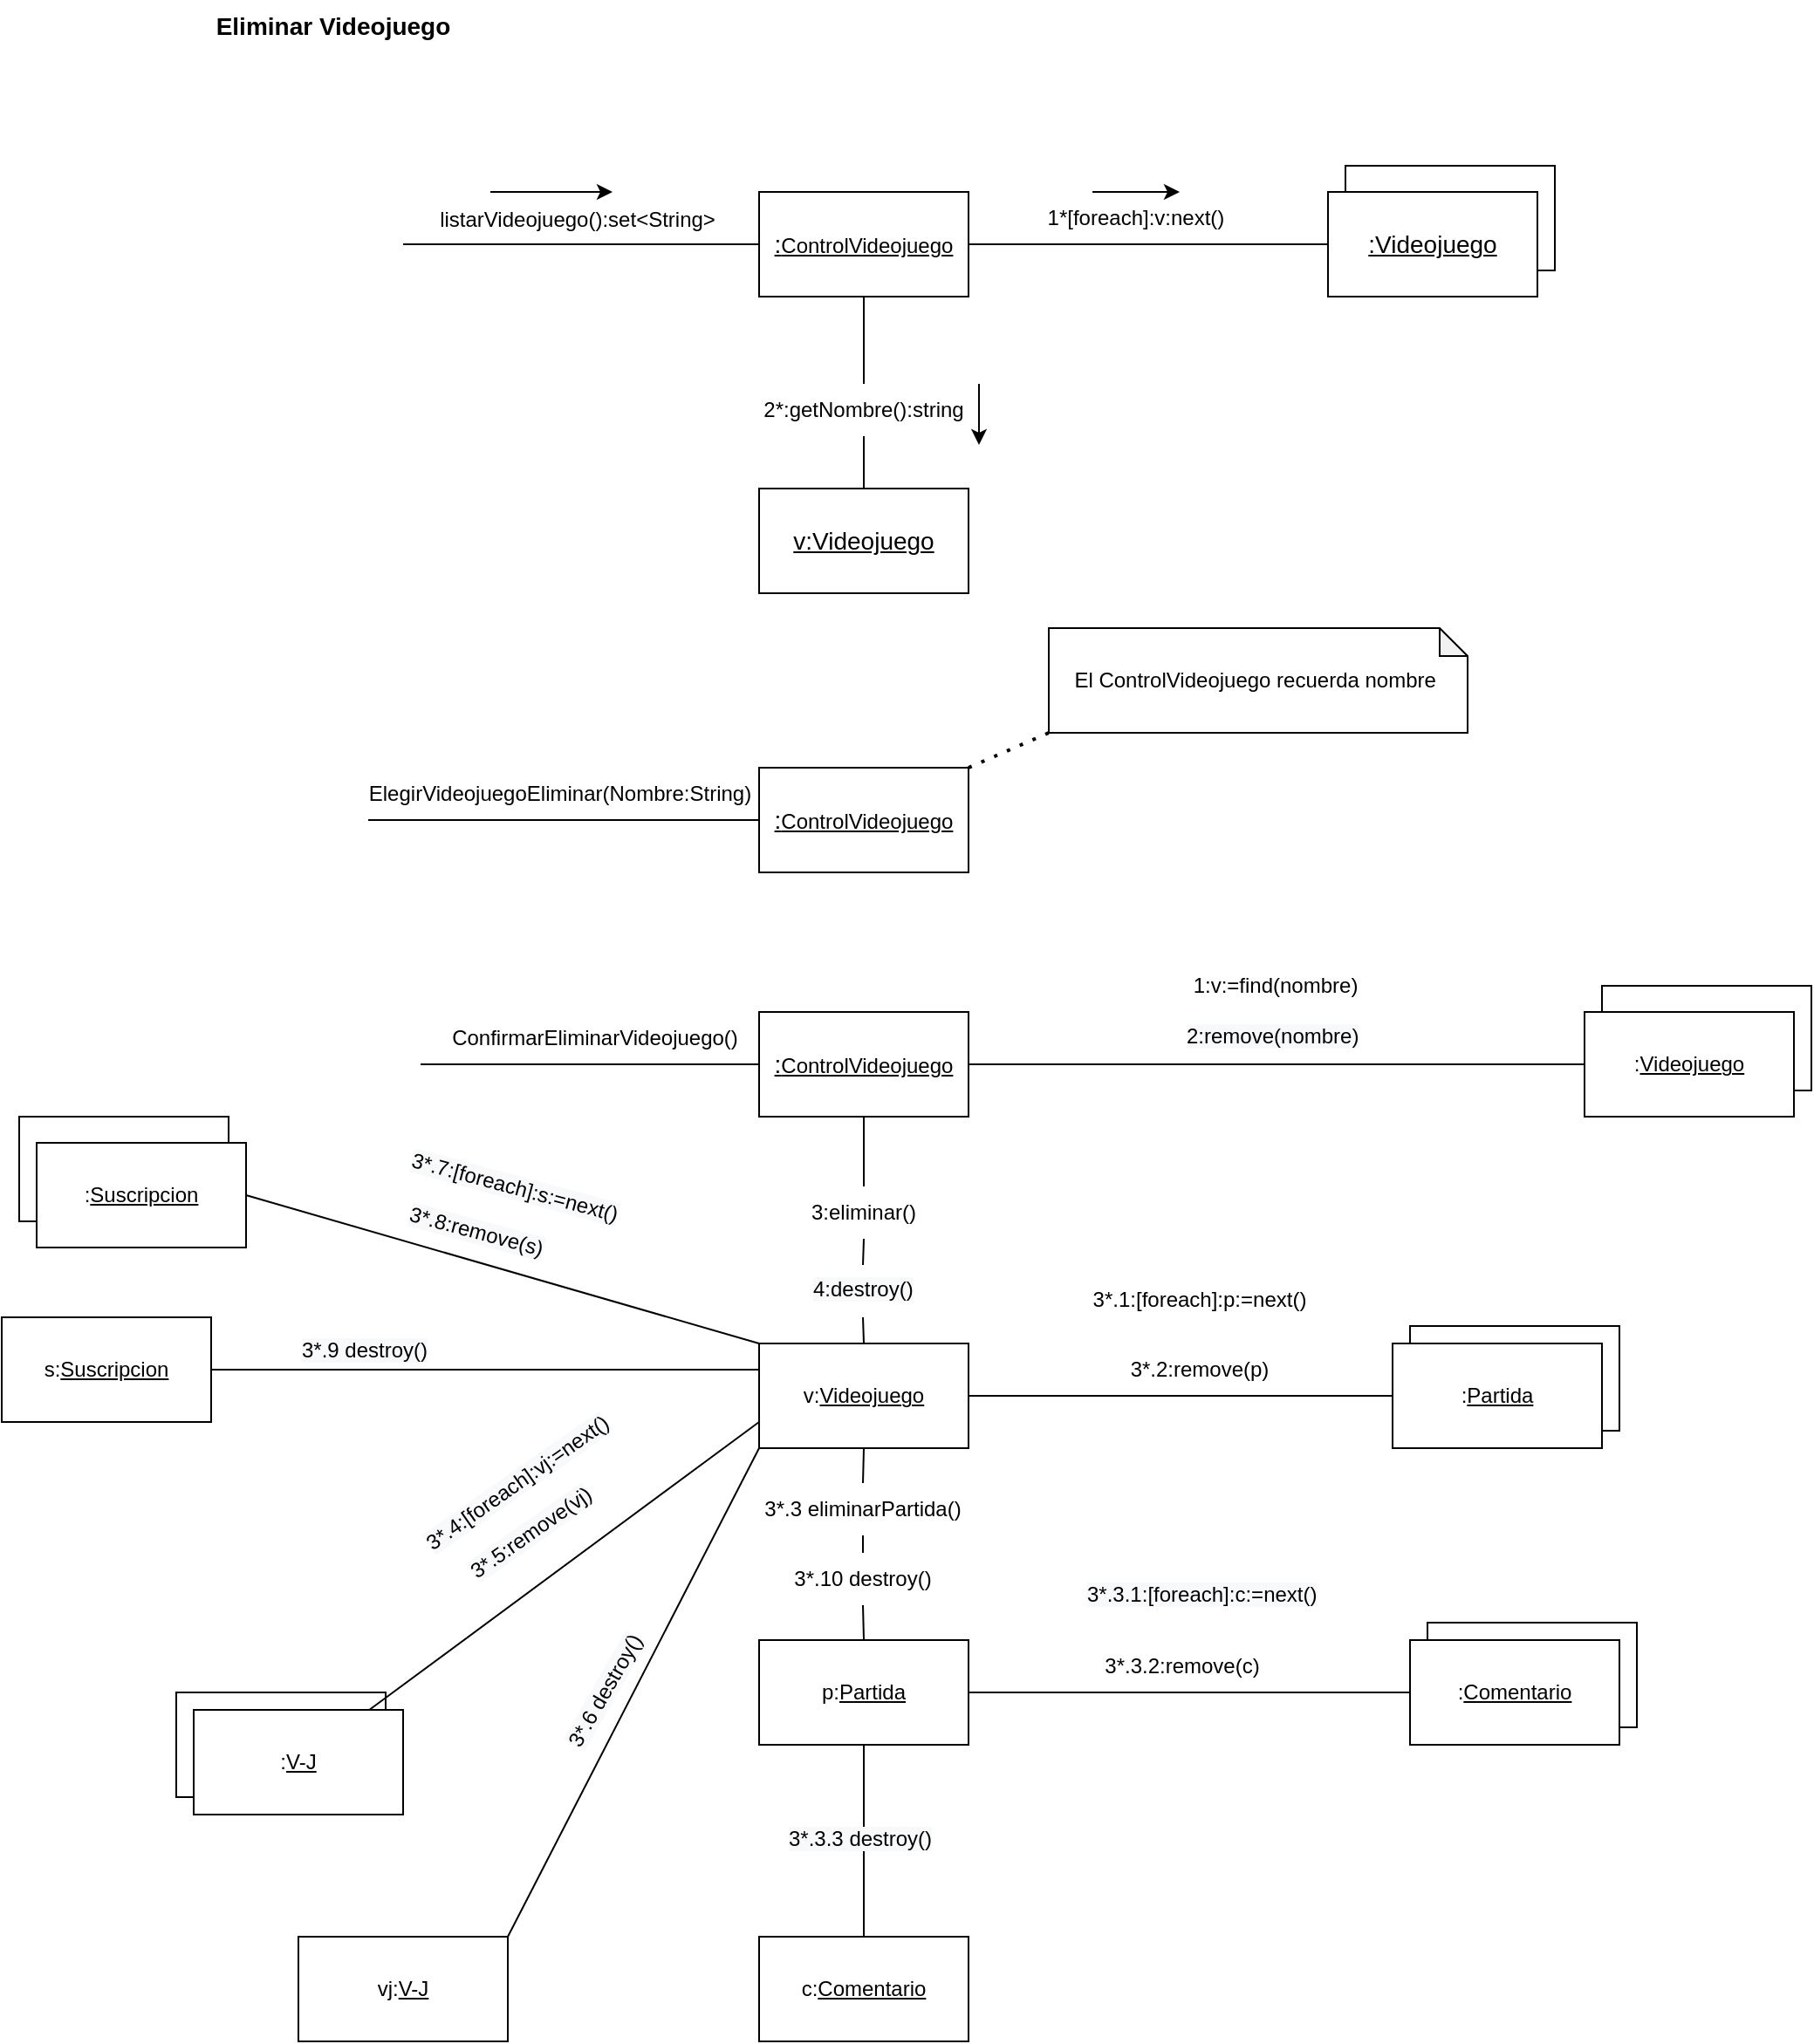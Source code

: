 <mxfile version="18.0.1" type="device"><diagram id="JXAVeyuk3tKR05udLBuu" name="Página-1"><mxGraphModel dx="3307" dy="1557" grid="1" gridSize="10" guides="1" tooltips="1" connect="1" arrows="1" fold="1" page="1" pageScale="1" pageWidth="827" pageHeight="1169" math="0" shadow="0"><root><mxCell id="0"/><mxCell id="1" parent="0"/><mxCell id="dplmq2VES1DK9lik2DYt-72" value="" style="rounded=0;whiteSpace=wrap;html=1;fontSize=12;" vertex="1" parent="1"><mxGeometry x="-70" y="660" width="120" height="60" as="geometry"/></mxCell><mxCell id="dplmq2VES1DK9lik2DYt-59" value=":&lt;u&gt;Puntaje&lt;/u&gt;" style="rounded=0;whiteSpace=wrap;html=1;fontSize=12;" vertex="1" parent="1"><mxGeometry x="20" y="990" width="120" height="60" as="geometry"/></mxCell><mxCell id="dplmq2VES1DK9lik2DYt-37" value=":&lt;u&gt;Partida&lt;/u&gt;" style="rounded=0;whiteSpace=wrap;html=1;fontSize=12;" vertex="1" parent="1"><mxGeometry x="727" y="780" width="120" height="60" as="geometry"/></mxCell><mxCell id="dplmq2VES1DK9lik2DYt-30" value="" style="rounded=0;whiteSpace=wrap;html=1;fontSize=12;" vertex="1" parent="1"><mxGeometry x="837" y="585" width="120" height="60" as="geometry"/></mxCell><mxCell id="dplmq2VES1DK9lik2DYt-7" value="&lt;u&gt;:Videojuego&lt;/u&gt;" style="rounded=0;whiteSpace=wrap;html=1;fontSize=14;" vertex="1" parent="1"><mxGeometry x="690" y="115" width="120" height="60" as="geometry"/></mxCell><mxCell id="dplmq2VES1DK9lik2DYt-1" value="&lt;b&gt;&lt;font style=&quot;font-size: 14px;&quot;&gt;Eliminar Videojuego&lt;/font&gt;&lt;/b&gt;" style="text;html=1;strokeColor=none;fillColor=none;align=center;verticalAlign=middle;whiteSpace=wrap;rounded=0;" vertex="1" parent="1"><mxGeometry x="20" y="20" width="180" height="30" as="geometry"/></mxCell><mxCell id="dplmq2VES1DK9lik2DYt-2" value="" style="endArrow=none;html=1;rounded=0;fontSize=14;" edge="1" parent="1"><mxGeometry width="50" height="50" relative="1" as="geometry"><mxPoint x="150" y="160" as="sourcePoint"/><mxPoint x="360" y="160" as="targetPoint"/></mxGeometry></mxCell><mxCell id="dplmq2VES1DK9lik2DYt-3" value="&lt;font style=&quot;font-size: 12px;&quot;&gt;listarVideojuego():set&amp;lt;String&amp;gt;&lt;/font&gt;" style="text;html=1;strokeColor=none;fillColor=none;align=center;verticalAlign=middle;whiteSpace=wrap;rounded=0;fontSize=14;" vertex="1" parent="1"><mxGeometry x="220" y="130" width="60" height="30" as="geometry"/></mxCell><mxCell id="dplmq2VES1DK9lik2DYt-4" value="&lt;u&gt;:&lt;font style=&quot;font-size: 12px;&quot;&gt;ControlVideojuego&lt;/font&gt;&lt;/u&gt;" style="rounded=0;whiteSpace=wrap;html=1;fontSize=14;" vertex="1" parent="1"><mxGeometry x="354" y="130" width="120" height="60" as="geometry"/></mxCell><mxCell id="dplmq2VES1DK9lik2DYt-5" value="&lt;u&gt;:Videojuego&lt;/u&gt;" style="rounded=0;whiteSpace=wrap;html=1;fontSize=14;" vertex="1" parent="1"><mxGeometry x="680" y="130" width="120" height="60" as="geometry"/></mxCell><mxCell id="dplmq2VES1DK9lik2DYt-6" value="" style="endArrow=none;html=1;rounded=0;fontSize=12;entryX=0;entryY=0.5;entryDx=0;entryDy=0;exitX=1;exitY=0.5;exitDx=0;exitDy=0;" edge="1" parent="1" source="dplmq2VES1DK9lik2DYt-4" target="dplmq2VES1DK9lik2DYt-5"><mxGeometry width="50" height="50" relative="1" as="geometry"><mxPoint x="390" y="300" as="sourcePoint"/><mxPoint x="440" y="250" as="targetPoint"/></mxGeometry></mxCell><mxCell id="dplmq2VES1DK9lik2DYt-8" value="&lt;u&gt;v:Videojuego&lt;/u&gt;" style="rounded=0;whiteSpace=wrap;html=1;fontSize=14;" vertex="1" parent="1"><mxGeometry x="354" y="300" width="120" height="60" as="geometry"/></mxCell><mxCell id="dplmq2VES1DK9lik2DYt-9" value="" style="endArrow=none;html=1;rounded=0;fontSize=12;entryX=0.5;entryY=1;entryDx=0;entryDy=0;exitX=0.5;exitY=0;exitDx=0;exitDy=0;startArrow=none;" edge="1" parent="1" source="dplmq2VES1DK9lik2DYt-11" target="dplmq2VES1DK9lik2DYt-4"><mxGeometry width="50" height="50" relative="1" as="geometry"><mxPoint x="390" y="300" as="sourcePoint"/><mxPoint x="440" y="250" as="targetPoint"/></mxGeometry></mxCell><mxCell id="dplmq2VES1DK9lik2DYt-10" value="1*[foreach]:v:next()" style="text;html=1;strokeColor=none;fillColor=none;align=center;verticalAlign=middle;whiteSpace=wrap;rounded=0;fontSize=12;" vertex="1" parent="1"><mxGeometry x="510" y="130" width="120" height="30" as="geometry"/></mxCell><mxCell id="dplmq2VES1DK9lik2DYt-11" value="2*:getNombre():string" style="text;html=1;strokeColor=none;fillColor=none;align=center;verticalAlign=middle;whiteSpace=wrap;rounded=0;fontSize=12;" vertex="1" parent="1"><mxGeometry x="384" y="240" width="60" height="30" as="geometry"/></mxCell><mxCell id="dplmq2VES1DK9lik2DYt-12" value="" style="endArrow=none;html=1;rounded=0;fontSize=12;entryX=0.5;entryY=1;entryDx=0;entryDy=0;exitX=0.5;exitY=0;exitDx=0;exitDy=0;" edge="1" parent="1" source="dplmq2VES1DK9lik2DYt-8" target="dplmq2VES1DK9lik2DYt-11"><mxGeometry width="50" height="50" relative="1" as="geometry"><mxPoint x="414" y="300" as="sourcePoint"/><mxPoint x="414" y="190" as="targetPoint"/></mxGeometry></mxCell><mxCell id="dplmq2VES1DK9lik2DYt-13" value="" style="endArrow=classic;html=1;rounded=0;fontSize=12;" edge="1" parent="1"><mxGeometry width="50" height="50" relative="1" as="geometry"><mxPoint x="545" y="130" as="sourcePoint"/><mxPoint x="595" y="130" as="targetPoint"/></mxGeometry></mxCell><mxCell id="dplmq2VES1DK9lik2DYt-15" value="" style="endArrow=classic;html=1;rounded=0;fontSize=12;" edge="1" parent="1"><mxGeometry width="50" height="50" relative="1" as="geometry"><mxPoint x="480" y="240" as="sourcePoint"/><mxPoint x="480" y="275" as="targetPoint"/></mxGeometry></mxCell><mxCell id="dplmq2VES1DK9lik2DYt-16" value="" style="endArrow=classic;html=1;rounded=0;fontSize=12;" edge="1" parent="1"><mxGeometry width="50" height="50" relative="1" as="geometry"><mxPoint x="200" y="130" as="sourcePoint"/><mxPoint x="270" y="130" as="targetPoint"/></mxGeometry></mxCell><mxCell id="dplmq2VES1DK9lik2DYt-17" value="&lt;u&gt;:&lt;font style=&quot;font-size: 12px;&quot;&gt;ControlVideojuego&lt;/font&gt;&lt;/u&gt;" style="rounded=0;whiteSpace=wrap;html=1;fontSize=14;" vertex="1" parent="1"><mxGeometry x="354" y="460" width="120" height="60" as="geometry"/></mxCell><mxCell id="dplmq2VES1DK9lik2DYt-18" value="" style="endArrow=none;html=1;rounded=0;fontSize=12;exitX=0;exitY=0.5;exitDx=0;exitDy=0;" edge="1" parent="1" source="dplmq2VES1DK9lik2DYt-17"><mxGeometry width="50" height="50" relative="1" as="geometry"><mxPoint x="450" y="410" as="sourcePoint"/><mxPoint x="130" y="490" as="targetPoint"/></mxGeometry></mxCell><mxCell id="dplmq2VES1DK9lik2DYt-19" value="ElegirVideojuegoEliminar(Nombre:String)" style="text;html=1;strokeColor=none;fillColor=none;align=center;verticalAlign=middle;whiteSpace=wrap;rounded=0;fontSize=12;" vertex="1" parent="1"><mxGeometry x="210" y="460" width="60" height="30" as="geometry"/></mxCell><mxCell id="dplmq2VES1DK9lik2DYt-22" value="El ControlVideojuego recuerda nombre&amp;nbsp;" style="shape=note;whiteSpace=wrap;html=1;backgroundOutline=1;darkOpacity=0.05;fontSize=12;size=16;" vertex="1" parent="1"><mxGeometry x="520" y="380" width="240" height="60" as="geometry"/></mxCell><mxCell id="dplmq2VES1DK9lik2DYt-24" value="" style="endArrow=none;dashed=1;html=1;dashPattern=1 3;strokeWidth=2;rounded=0;fontSize=12;entryX=0;entryY=1;entryDx=0;entryDy=0;entryPerimeter=0;exitX=1;exitY=0;exitDx=0;exitDy=0;" edge="1" parent="1" source="dplmq2VES1DK9lik2DYt-17" target="dplmq2VES1DK9lik2DYt-22"><mxGeometry width="50" height="50" relative="1" as="geometry"><mxPoint x="450" y="510" as="sourcePoint"/><mxPoint x="500" y="460" as="targetPoint"/></mxGeometry></mxCell><mxCell id="dplmq2VES1DK9lik2DYt-26" value="&lt;u&gt;:&lt;font style=&quot;font-size: 12px;&quot;&gt;ControlVideojuego&lt;/font&gt;&lt;/u&gt;" style="rounded=0;whiteSpace=wrap;html=1;fontSize=14;" vertex="1" parent="1"><mxGeometry x="354" y="600" width="120" height="60" as="geometry"/></mxCell><mxCell id="dplmq2VES1DK9lik2DYt-27" value="" style="endArrow=none;html=1;rounded=0;fontSize=12;entryX=0;entryY=0.5;entryDx=0;entryDy=0;" edge="1" parent="1" target="dplmq2VES1DK9lik2DYt-26"><mxGeometry width="50" height="50" relative="1" as="geometry"><mxPoint x="160" y="630" as="sourcePoint"/><mxPoint x="500" y="560" as="targetPoint"/></mxGeometry></mxCell><mxCell id="dplmq2VES1DK9lik2DYt-28" value="ConfirmarEliminarVideojuego()" style="text;html=1;strokeColor=none;fillColor=none;align=center;verticalAlign=middle;whiteSpace=wrap;rounded=0;fontSize=12;" vertex="1" parent="1"><mxGeometry x="230" y="600" width="60" height="30" as="geometry"/></mxCell><mxCell id="dplmq2VES1DK9lik2DYt-29" value=":&lt;u&gt;Videojuego&lt;/u&gt;" style="rounded=0;whiteSpace=wrap;html=1;fontSize=12;" vertex="1" parent="1"><mxGeometry x="827" y="600" width="120" height="60" as="geometry"/></mxCell><mxCell id="dplmq2VES1DK9lik2DYt-31" value="" style="endArrow=none;html=1;rounded=0;fontSize=12;entryX=0;entryY=0.5;entryDx=0;entryDy=0;exitX=1;exitY=0.5;exitDx=0;exitDy=0;" edge="1" parent="1" source="dplmq2VES1DK9lik2DYt-26" target="dplmq2VES1DK9lik2DYt-29"><mxGeometry width="50" height="50" relative="1" as="geometry"><mxPoint x="580" y="710" as="sourcePoint"/><mxPoint x="630" y="660" as="targetPoint"/></mxGeometry></mxCell><mxCell id="dplmq2VES1DK9lik2DYt-32" value="1:v:=find(nombre)" style="text;html=1;strokeColor=none;fillColor=none;align=center;verticalAlign=middle;whiteSpace=wrap;rounded=0;fontSize=12;" vertex="1" parent="1"><mxGeometry x="620" y="570" width="60" height="30" as="geometry"/></mxCell><mxCell id="dplmq2VES1DK9lik2DYt-33" value="v:&lt;u&gt;Videojuego&lt;/u&gt;" style="rounded=0;whiteSpace=wrap;html=1;fontSize=12;" vertex="1" parent="1"><mxGeometry x="354" y="790" width="120" height="60" as="geometry"/></mxCell><mxCell id="dplmq2VES1DK9lik2DYt-35" value="" style="endArrow=none;html=1;rounded=0;fontSize=12;exitX=0.5;exitY=1;exitDx=0;exitDy=0;entryX=0.5;entryY=0;entryDx=0;entryDy=0;startArrow=none;" edge="1" parent="1" source="dplmq2VES1DK9lik2DYt-81" target="dplmq2VES1DK9lik2DYt-33"><mxGeometry width="50" height="50" relative="1" as="geometry"><mxPoint x="600" y="710" as="sourcePoint"/><mxPoint x="650" y="660" as="targetPoint"/></mxGeometry></mxCell><mxCell id="dplmq2VES1DK9lik2DYt-36" value=":&lt;u&gt;Partida&lt;/u&gt;" style="rounded=0;whiteSpace=wrap;html=1;fontSize=12;" vertex="1" parent="1"><mxGeometry x="717" y="790" width="120" height="60" as="geometry"/></mxCell><mxCell id="dplmq2VES1DK9lik2DYt-38" value="p:&lt;u&gt;Partida&lt;/u&gt;" style="rounded=0;whiteSpace=wrap;html=1;fontSize=12;" vertex="1" parent="1"><mxGeometry x="354" y="960" width="120" height="60" as="geometry"/></mxCell><mxCell id="dplmq2VES1DK9lik2DYt-39" value="&lt;span style=&quot;color: rgb(0, 0, 0); font-family: Helvetica; font-size: 12px; font-style: normal; font-variant-ligatures: normal; font-variant-caps: normal; font-weight: 400; letter-spacing: normal; orphans: 2; text-align: center; text-indent: 0px; text-transform: none; widows: 2; word-spacing: 0px; -webkit-text-stroke-width: 0px; background-color: rgb(248, 249, 250); text-decoration-thickness: initial; text-decoration-style: initial; text-decoration-color: initial; float: none; display: inline !important;&quot;&gt;2:remove(nombre)&lt;/span&gt;" style="text;whiteSpace=wrap;html=1;fontSize=12;" vertex="1" parent="1"><mxGeometry x="597" y="600" width="120" height="30" as="geometry"/></mxCell><mxCell id="dplmq2VES1DK9lik2DYt-41" value="3:eliminar()" style="text;html=1;strokeColor=none;fillColor=none;align=center;verticalAlign=middle;whiteSpace=wrap;rounded=0;fontSize=12;" vertex="1" parent="1"><mxGeometry x="384" y="700" width="60" height="30" as="geometry"/></mxCell><mxCell id="dplmq2VES1DK9lik2DYt-42" value="" style="endArrow=none;html=1;rounded=0;fontSize=12;exitX=0.5;exitY=1;exitDx=0;exitDy=0;entryX=0.5;entryY=0;entryDx=0;entryDy=0;" edge="1" parent="1" source="dplmq2VES1DK9lik2DYt-26" target="dplmq2VES1DK9lik2DYt-41"><mxGeometry width="50" height="50" relative="1" as="geometry"><mxPoint x="414" y="660" as="sourcePoint"/><mxPoint x="414" y="790" as="targetPoint"/></mxGeometry></mxCell><mxCell id="dplmq2VES1DK9lik2DYt-43" value="" style="endArrow=none;html=1;rounded=0;fontSize=12;entryX=0;entryY=0.5;entryDx=0;entryDy=0;exitX=1;exitY=0.5;exitDx=0;exitDy=0;" edge="1" parent="1" source="dplmq2VES1DK9lik2DYt-33" target="dplmq2VES1DK9lik2DYt-36"><mxGeometry width="50" height="50" relative="1" as="geometry"><mxPoint x="520" y="910" as="sourcePoint"/><mxPoint x="570" y="860" as="targetPoint"/></mxGeometry></mxCell><mxCell id="dplmq2VES1DK9lik2DYt-44" value="3*.2:remove(p)" style="text;html=1;strokeColor=none;fillColor=none;align=center;verticalAlign=middle;whiteSpace=wrap;rounded=0;fontSize=12;" vertex="1" parent="1"><mxGeometry x="540" y="790" width="133" height="30" as="geometry"/></mxCell><mxCell id="dplmq2VES1DK9lik2DYt-45" value="3*.1:[foreach]:p:=next()" style="text;html=1;strokeColor=none;fillColor=none;align=center;verticalAlign=middle;whiteSpace=wrap;rounded=0;fontSize=12;" vertex="1" parent="1"><mxGeometry x="540" y="750" width="133" height="30" as="geometry"/></mxCell><mxCell id="dplmq2VES1DK9lik2DYt-47" value="" style="endArrow=none;html=1;rounded=0;fontSize=12;entryX=0.5;entryY=1;entryDx=0;entryDy=0;exitX=0.5;exitY=0;exitDx=0;exitDy=0;startArrow=none;" edge="1" parent="1" source="dplmq2VES1DK9lik2DYt-48" target="dplmq2VES1DK9lik2DYt-33"><mxGeometry width="50" height="50" relative="1" as="geometry"><mxPoint x="520" y="910" as="sourcePoint"/><mxPoint x="570" y="860" as="targetPoint"/></mxGeometry></mxCell><mxCell id="dplmq2VES1DK9lik2DYt-48" value="3*.3 eliminarPartida()" style="text;html=1;strokeColor=none;fillColor=none;align=center;verticalAlign=middle;whiteSpace=wrap;rounded=0;fontSize=12;" vertex="1" parent="1"><mxGeometry x="348" y="870" width="131" height="30" as="geometry"/></mxCell><mxCell id="dplmq2VES1DK9lik2DYt-49" value="" style="endArrow=none;html=1;rounded=0;fontSize=12;entryX=0.5;entryY=1;entryDx=0;entryDy=0;exitX=0.5;exitY=0;exitDx=0;exitDy=0;startArrow=none;" edge="1" parent="1" source="dplmq2VES1DK9lik2DYt-79" target="dplmq2VES1DK9lik2DYt-48"><mxGeometry width="50" height="50" relative="1" as="geometry"><mxPoint x="414" y="960" as="sourcePoint"/><mxPoint x="414" y="850" as="targetPoint"/></mxGeometry></mxCell><mxCell id="dplmq2VES1DK9lik2DYt-50" value=":&lt;u&gt;Partida&lt;/u&gt;" style="rounded=0;whiteSpace=wrap;html=1;fontSize=12;" vertex="1" parent="1"><mxGeometry x="737" y="950" width="120" height="60" as="geometry"/></mxCell><mxCell id="dplmq2VES1DK9lik2DYt-51" value=":&lt;u&gt;Comentario&lt;/u&gt;" style="rounded=0;whiteSpace=wrap;html=1;fontSize=12;" vertex="1" parent="1"><mxGeometry x="727" y="960" width="120" height="60" as="geometry"/></mxCell><mxCell id="dplmq2VES1DK9lik2DYt-52" value="" style="endArrow=none;html=1;rounded=0;fontSize=12;entryX=0;entryY=0.5;entryDx=0;entryDy=0;exitX=1;exitY=0.5;exitDx=0;exitDy=0;" edge="1" parent="1" source="dplmq2VES1DK9lik2DYt-38" target="dplmq2VES1DK9lik2DYt-51"><mxGeometry width="50" height="50" relative="1" as="geometry"><mxPoint x="520" y="1000" as="sourcePoint"/><mxPoint x="570" y="950" as="targetPoint"/></mxGeometry></mxCell><mxCell id="dplmq2VES1DK9lik2DYt-53" value="c:&lt;u&gt;Comentario&lt;/u&gt;" style="rounded=0;whiteSpace=wrap;html=1;fontSize=12;" vertex="1" parent="1"><mxGeometry x="354" y="1130" width="120" height="60" as="geometry"/></mxCell><mxCell id="dplmq2VES1DK9lik2DYt-54" value="&lt;span style=&quot;color: rgb(0, 0, 0); font-family: Helvetica; font-size: 12px; font-style: normal; font-variant-ligatures: normal; font-variant-caps: normal; font-weight: 400; letter-spacing: normal; orphans: 2; text-align: center; text-indent: 0px; text-transform: none; widows: 2; word-spacing: 0px; -webkit-text-stroke-width: 0px; background-color: rgb(248, 249, 250); text-decoration-thickness: initial; text-decoration-style: initial; text-decoration-color: initial; float: none; display: inline !important;&quot;&gt;3*.3.1:[foreach]:c:=next()&lt;/span&gt;" style="text;whiteSpace=wrap;html=1;fontSize=12;" vertex="1" parent="1"><mxGeometry x="540" y="920" width="150" height="30" as="geometry"/></mxCell><mxCell id="dplmq2VES1DK9lik2DYt-55" value="3*.3.2:remove(c)" style="text;html=1;strokeColor=none;fillColor=none;align=center;verticalAlign=middle;whiteSpace=wrap;rounded=0;fontSize=12;" vertex="1" parent="1"><mxGeometry x="530" y="960" width="133" height="30" as="geometry"/></mxCell><mxCell id="dplmq2VES1DK9lik2DYt-56" value="" style="endArrow=none;html=1;rounded=0;fontSize=12;entryX=0.5;entryY=0;entryDx=0;entryDy=0;" edge="1" parent="1" target="dplmq2VES1DK9lik2DYt-53"><mxGeometry width="50" height="50" relative="1" as="geometry"><mxPoint x="414" y="1020" as="sourcePoint"/><mxPoint x="570" y="950" as="targetPoint"/></mxGeometry></mxCell><mxCell id="dplmq2VES1DK9lik2DYt-57" value="&lt;span style=&quot;color: rgb(0, 0, 0); font-family: Helvetica; font-size: 12px; font-style: normal; font-variant-ligatures: normal; font-variant-caps: normal; font-weight: 400; letter-spacing: normal; orphans: 2; text-align: center; text-indent: 0px; text-transform: none; widows: 2; word-spacing: 0px; -webkit-text-stroke-width: 0px; background-color: rgb(248, 249, 250); text-decoration-thickness: initial; text-decoration-style: initial; text-decoration-color: initial; float: none; display: inline !important;&quot;&gt;3*.3.3 destroy()&lt;/span&gt;" style="text;whiteSpace=wrap;html=1;fontSize=12;" vertex="1" parent="1"><mxGeometry x="369" y="1060" width="100" height="30" as="geometry"/></mxCell><mxCell id="dplmq2VES1DK9lik2DYt-58" value=":&lt;u&gt;V-J&lt;/u&gt;" style="rounded=0;whiteSpace=wrap;html=1;fontSize=12;" vertex="1" parent="1"><mxGeometry x="30" y="1000" width="120" height="60" as="geometry"/></mxCell><mxCell id="dplmq2VES1DK9lik2DYt-60" value="vj:&lt;u&gt;V-J&lt;/u&gt;" style="rounded=0;whiteSpace=wrap;html=1;fontSize=12;" vertex="1" parent="1"><mxGeometry x="90" y="1130" width="120" height="60" as="geometry"/></mxCell><mxCell id="dplmq2VES1DK9lik2DYt-61" value="" style="endArrow=none;html=1;rounded=0;fontSize=12;entryX=0;entryY=0.75;entryDx=0;entryDy=0;" edge="1" parent="1" source="dplmq2VES1DK9lik2DYt-58" target="dplmq2VES1DK9lik2DYt-33"><mxGeometry width="50" height="50" relative="1" as="geometry"><mxPoint x="250" y="900" as="sourcePoint"/><mxPoint x="300" y="850" as="targetPoint"/></mxGeometry></mxCell><mxCell id="dplmq2VES1DK9lik2DYt-62" value="&lt;span style=&quot;color: rgb(0, 0, 0); font-family: Helvetica; font-size: 12px; font-style: normal; font-variant-ligatures: normal; font-variant-caps: normal; font-weight: 400; letter-spacing: normal; orphans: 2; text-align: center; text-indent: 0px; text-transform: none; widows: 2; word-spacing: 0px; -webkit-text-stroke-width: 0px; background-color: rgb(248, 249, 250); text-decoration-thickness: initial; text-decoration-style: initial; text-decoration-color: initial; float: none; display: inline !important;&quot;&gt;3*.4:[foreach]:vj:=next()&lt;/span&gt;" style="text;whiteSpace=wrap;html=1;fontSize=12;rotation=-35;" vertex="1" parent="1"><mxGeometry x="150" y="850" width="150" height="30" as="geometry"/></mxCell><mxCell id="dplmq2VES1DK9lik2DYt-63" value="&lt;span style=&quot;color: rgb(0, 0, 0); font-family: Helvetica; font-size: 12px; font-style: normal; font-variant-ligatures: normal; font-variant-caps: normal; font-weight: 400; letter-spacing: normal; orphans: 2; text-align: center; text-indent: 0px; text-transform: none; widows: 2; word-spacing: 0px; -webkit-text-stroke-width: 0px; background-color: rgb(248, 249, 250); text-decoration-thickness: initial; text-decoration-style: initial; text-decoration-color: initial; float: none; display: inline !important;&quot;&gt;3*.5:remove(vj)&lt;/span&gt;" style="text;whiteSpace=wrap;html=1;fontSize=12;rotation=-35;" vertex="1" parent="1"><mxGeometry x="180" y="880" width="100" height="30" as="geometry"/></mxCell><mxCell id="dplmq2VES1DK9lik2DYt-69" value="" style="endArrow=none;html=1;rounded=0;fontSize=12;entryX=0;entryY=1;entryDx=0;entryDy=0;exitX=1;exitY=0;exitDx=0;exitDy=0;" edge="1" parent="1" source="dplmq2VES1DK9lik2DYt-60" target="dplmq2VES1DK9lik2DYt-33"><mxGeometry width="50" height="50" relative="1" as="geometry"><mxPoint x="260" y="900" as="sourcePoint"/><mxPoint x="310" y="850" as="targetPoint"/></mxGeometry></mxCell><mxCell id="dplmq2VES1DK9lik2DYt-70" value="&lt;span style=&quot;color: rgb(0, 0, 0); font-family: Helvetica; font-size: 12px; font-style: normal; font-variant-ligatures: normal; font-variant-caps: normal; font-weight: 400; letter-spacing: normal; orphans: 2; text-align: center; text-indent: 0px; text-transform: none; widows: 2; word-spacing: 0px; -webkit-text-stroke-width: 0px; background-color: rgb(248, 249, 250); text-decoration-thickness: initial; text-decoration-style: initial; text-decoration-color: initial; float: none; display: inline !important;&quot;&gt;3*.6 destroy()&lt;/span&gt;" style="text;whiteSpace=wrap;html=1;fontSize=12;rotation=-60;" vertex="1" parent="1"><mxGeometry x="220" y="960" width="110" height="30" as="geometry"/></mxCell><mxCell id="dplmq2VES1DK9lik2DYt-71" value=":&lt;u&gt;Suscripcion&lt;/u&gt;" style="rounded=0;whiteSpace=wrap;html=1;fontSize=12;" vertex="1" parent="1"><mxGeometry x="-60" y="675" width="120" height="60" as="geometry"/></mxCell><mxCell id="dplmq2VES1DK9lik2DYt-73" value="s:&lt;u&gt;Suscripcion&lt;/u&gt;" style="rounded=0;whiteSpace=wrap;html=1;fontSize=12;" vertex="1" parent="1"><mxGeometry x="-80" y="775" width="120" height="60" as="geometry"/></mxCell><mxCell id="dplmq2VES1DK9lik2DYt-74" value="" style="endArrow=none;html=1;rounded=0;fontSize=12;entryX=0;entryY=0;entryDx=0;entryDy=0;exitX=1;exitY=0.5;exitDx=0;exitDy=0;" edge="1" parent="1" source="dplmq2VES1DK9lik2DYt-71" target="dplmq2VES1DK9lik2DYt-33"><mxGeometry width="50" height="50" relative="1" as="geometry"><mxPoint x="150" y="840" as="sourcePoint"/><mxPoint x="200" y="790" as="targetPoint"/></mxGeometry></mxCell><mxCell id="dplmq2VES1DK9lik2DYt-75" value="" style="endArrow=none;html=1;rounded=0;fontSize=12;entryX=0;entryY=0.25;entryDx=0;entryDy=0;exitX=1;exitY=0.5;exitDx=0;exitDy=0;" edge="1" parent="1" source="dplmq2VES1DK9lik2DYt-73" target="dplmq2VES1DK9lik2DYt-33"><mxGeometry width="50" height="50" relative="1" as="geometry"><mxPoint x="150" y="840" as="sourcePoint"/><mxPoint x="200" y="790" as="targetPoint"/></mxGeometry></mxCell><mxCell id="dplmq2VES1DK9lik2DYt-76" value="&lt;span style=&quot;color: rgb(0, 0, 0); font-family: Helvetica; font-size: 12px; font-style: normal; font-variant-ligatures: normal; font-variant-caps: normal; font-weight: 400; letter-spacing: normal; orphans: 2; text-align: center; text-indent: 0px; text-transform: none; widows: 2; word-spacing: 0px; -webkit-text-stroke-width: 0px; background-color: rgb(248, 249, 250); text-decoration-thickness: initial; text-decoration-style: initial; text-decoration-color: initial; float: none; display: inline !important;&quot;&gt;3*.7:[foreach]:s:=next()&lt;/span&gt;" style="text;whiteSpace=wrap;html=1;fontSize=12;rotation=15;" vertex="1" parent="1"><mxGeometry x="150" y="690" width="150" height="30" as="geometry"/></mxCell><mxCell id="dplmq2VES1DK9lik2DYt-77" value="&lt;span style=&quot;color: rgb(0, 0, 0); font-family: Helvetica; font-size: 12px; font-style: normal; font-variant-ligatures: normal; font-variant-caps: normal; font-weight: 400; letter-spacing: normal; orphans: 2; text-align: center; text-indent: 0px; text-transform: none; widows: 2; word-spacing: 0px; -webkit-text-stroke-width: 0px; background-color: rgb(248, 249, 250); text-decoration-thickness: initial; text-decoration-style: initial; text-decoration-color: initial; float: none; display: inline !important;&quot;&gt;3*.8:remove(s)&lt;/span&gt;" style="text;whiteSpace=wrap;html=1;fontSize=12;rotation=15;" vertex="1" parent="1"><mxGeometry x="150" y="715" width="110" height="30" as="geometry"/></mxCell><mxCell id="dplmq2VES1DK9lik2DYt-78" value="&lt;span style=&quot;color: rgb(0, 0, 0); font-family: Helvetica; font-size: 12px; font-style: normal; font-variant-ligatures: normal; font-variant-caps: normal; font-weight: 400; letter-spacing: normal; orphans: 2; text-align: center; text-indent: 0px; text-transform: none; widows: 2; word-spacing: 0px; -webkit-text-stroke-width: 0px; background-color: rgb(248, 249, 250); text-decoration-thickness: initial; text-decoration-style: initial; text-decoration-color: initial; float: none; display: inline !important;&quot;&gt;3*.9 destroy()&lt;/span&gt;" style="text;whiteSpace=wrap;html=1;fontSize=12;" vertex="1" parent="1"><mxGeometry x="90" y="780" width="100" height="30" as="geometry"/></mxCell><mxCell id="dplmq2VES1DK9lik2DYt-79" value="3*.10 destroy()" style="text;html=1;strokeColor=none;fillColor=none;align=center;verticalAlign=middle;whiteSpace=wrap;rounded=0;fontSize=12;" vertex="1" parent="1"><mxGeometry x="365.25" y="910" width="96.5" height="30" as="geometry"/></mxCell><mxCell id="dplmq2VES1DK9lik2DYt-80" value="" style="endArrow=none;html=1;rounded=0;fontSize=12;entryX=0.5;entryY=1;entryDx=0;entryDy=0;exitX=0.5;exitY=0;exitDx=0;exitDy=0;" edge="1" parent="1" source="dplmq2VES1DK9lik2DYt-38" target="dplmq2VES1DK9lik2DYt-79"><mxGeometry width="50" height="50" relative="1" as="geometry"><mxPoint x="414" y="960" as="sourcePoint"/><mxPoint x="413.5" y="900" as="targetPoint"/></mxGeometry></mxCell><mxCell id="dplmq2VES1DK9lik2DYt-81" value="&lt;span style=&quot;color: rgb(0, 0, 0); font-family: Helvetica; font-size: 12px; font-style: normal; font-variant-ligatures: normal; font-variant-caps: normal; font-weight: 400; letter-spacing: normal; orphans: 2; text-align: center; text-indent: 0px; text-transform: none; widows: 2; word-spacing: 0px; -webkit-text-stroke-width: 0px; background-color: rgb(248, 249, 250); text-decoration-thickness: initial; text-decoration-style: initial; text-decoration-color: initial; float: none; display: inline !important;&quot;&gt;4:destroy()&lt;/span&gt;" style="text;whiteSpace=wrap;html=1;fontSize=12;" vertex="1" parent="1"><mxGeometry x="383" y="745" width="61" height="30" as="geometry"/></mxCell><mxCell id="dplmq2VES1DK9lik2DYt-82" value="" style="endArrow=none;html=1;rounded=0;fontSize=12;exitX=0.5;exitY=1;exitDx=0;exitDy=0;entryX=0.5;entryY=0;entryDx=0;entryDy=0;startArrow=none;" edge="1" parent="1" source="dplmq2VES1DK9lik2DYt-41" target="dplmq2VES1DK9lik2DYt-81"><mxGeometry width="50" height="50" relative="1" as="geometry"><mxPoint x="414" y="730" as="sourcePoint"/><mxPoint x="414" y="790" as="targetPoint"/></mxGeometry></mxCell></root></mxGraphModel></diagram></mxfile>